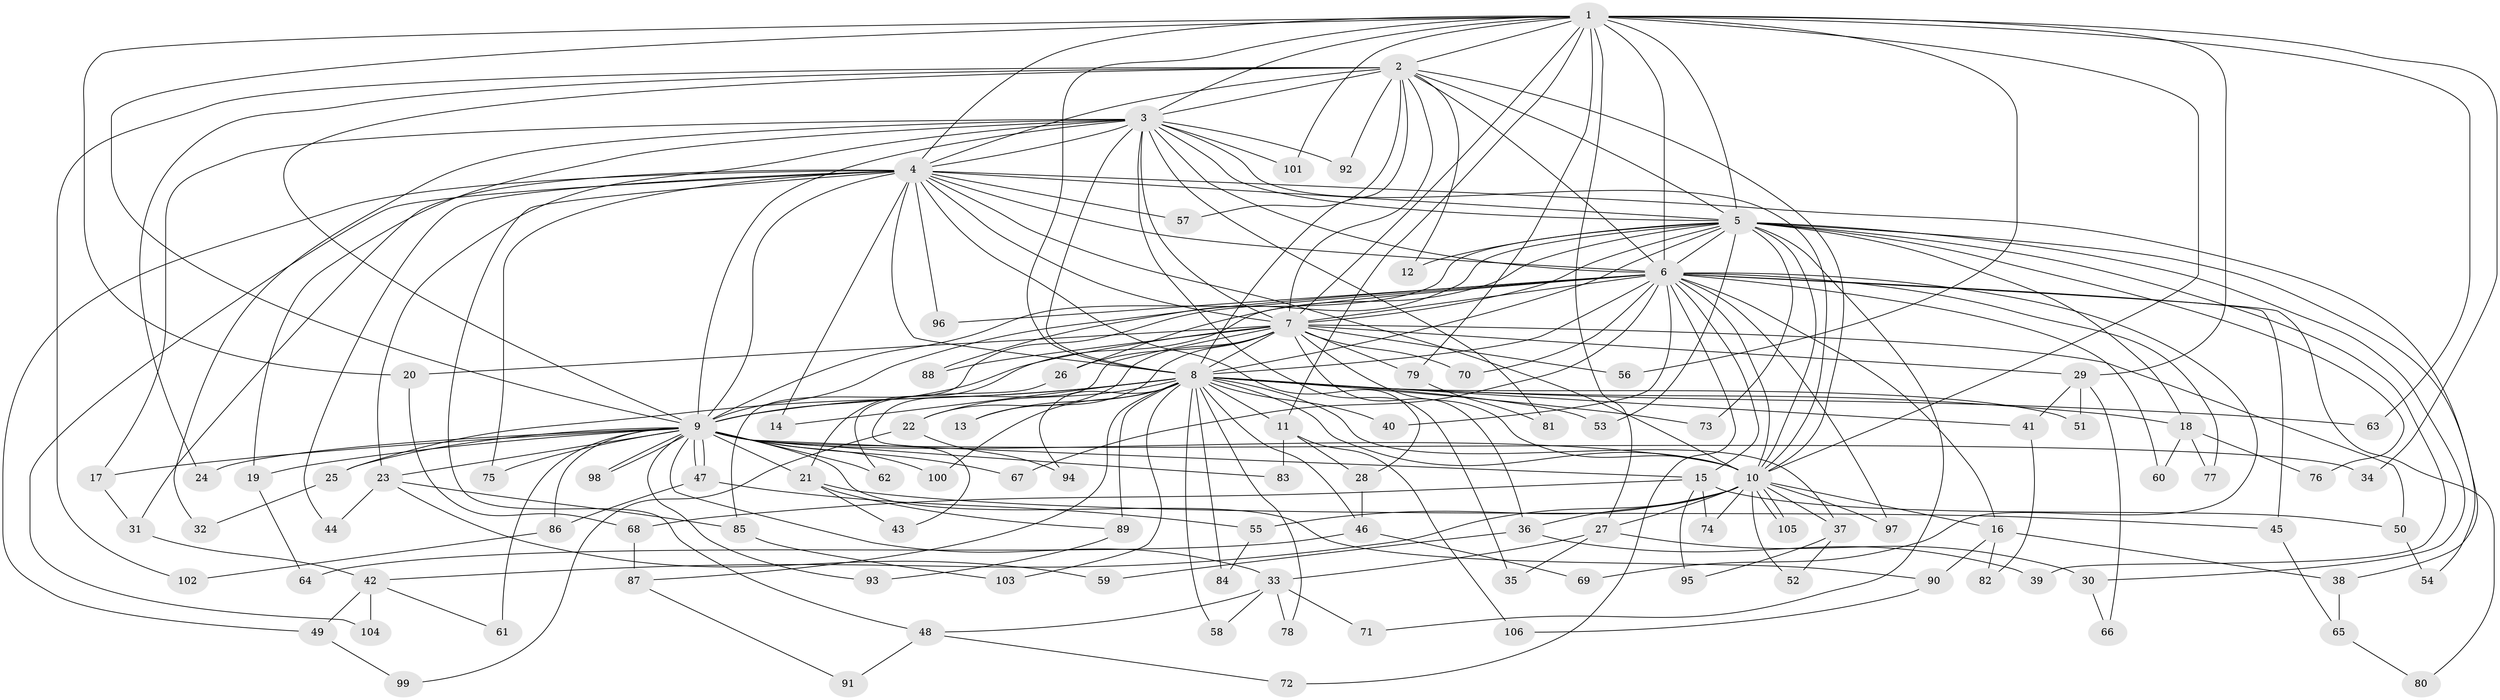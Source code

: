 // coarse degree distribution, {18: 0.012658227848101266, 23: 0.02531645569620253, 24: 0.012658227848101266, 17: 0.012658227848101266, 16: 0.012658227848101266, 29: 0.012658227848101266, 25: 0.012658227848101266, 5: 0.06329113924050633, 2: 0.5189873417721519, 3: 0.189873417721519, 4: 0.0759493670886076, 6: 0.0379746835443038, 1: 0.012658227848101266}
// Generated by graph-tools (version 1.1) at 2025/23/03/03/25 07:23:43]
// undirected, 106 vertices, 237 edges
graph export_dot {
graph [start="1"]
  node [color=gray90,style=filled];
  1;
  2;
  3;
  4;
  5;
  6;
  7;
  8;
  9;
  10;
  11;
  12;
  13;
  14;
  15;
  16;
  17;
  18;
  19;
  20;
  21;
  22;
  23;
  24;
  25;
  26;
  27;
  28;
  29;
  30;
  31;
  32;
  33;
  34;
  35;
  36;
  37;
  38;
  39;
  40;
  41;
  42;
  43;
  44;
  45;
  46;
  47;
  48;
  49;
  50;
  51;
  52;
  53;
  54;
  55;
  56;
  57;
  58;
  59;
  60;
  61;
  62;
  63;
  64;
  65;
  66;
  67;
  68;
  69;
  70;
  71;
  72;
  73;
  74;
  75;
  76;
  77;
  78;
  79;
  80;
  81;
  82;
  83;
  84;
  85;
  86;
  87;
  88;
  89;
  90;
  91;
  92;
  93;
  94;
  95;
  96;
  97;
  98;
  99;
  100;
  101;
  102;
  103;
  104;
  105;
  106;
  1 -- 2;
  1 -- 3;
  1 -- 4;
  1 -- 5;
  1 -- 6;
  1 -- 7;
  1 -- 8;
  1 -- 9;
  1 -- 10;
  1 -- 11;
  1 -- 20;
  1 -- 27;
  1 -- 29;
  1 -- 34;
  1 -- 56;
  1 -- 63;
  1 -- 79;
  1 -- 101;
  2 -- 3;
  2 -- 4;
  2 -- 5;
  2 -- 6;
  2 -- 7;
  2 -- 8;
  2 -- 9;
  2 -- 10;
  2 -- 12;
  2 -- 24;
  2 -- 57;
  2 -- 92;
  2 -- 102;
  3 -- 4;
  3 -- 5;
  3 -- 6;
  3 -- 7;
  3 -- 8;
  3 -- 9;
  3 -- 10;
  3 -- 17;
  3 -- 19;
  3 -- 23;
  3 -- 32;
  3 -- 35;
  3 -- 81;
  3 -- 92;
  3 -- 101;
  4 -- 5;
  4 -- 6;
  4 -- 7;
  4 -- 8;
  4 -- 9;
  4 -- 10;
  4 -- 14;
  4 -- 28;
  4 -- 31;
  4 -- 38;
  4 -- 44;
  4 -- 48;
  4 -- 49;
  4 -- 57;
  4 -- 75;
  4 -- 96;
  4 -- 104;
  5 -- 6;
  5 -- 7;
  5 -- 8;
  5 -- 9;
  5 -- 10;
  5 -- 12;
  5 -- 18;
  5 -- 26;
  5 -- 30;
  5 -- 39;
  5 -- 53;
  5 -- 54;
  5 -- 71;
  5 -- 73;
  5 -- 76;
  5 -- 88;
  6 -- 7;
  6 -- 8;
  6 -- 9;
  6 -- 10;
  6 -- 15;
  6 -- 16;
  6 -- 21;
  6 -- 40;
  6 -- 45;
  6 -- 60;
  6 -- 67;
  6 -- 69;
  6 -- 70;
  6 -- 72;
  6 -- 77;
  6 -- 80;
  6 -- 85;
  6 -- 96;
  6 -- 97;
  7 -- 8;
  7 -- 9;
  7 -- 10;
  7 -- 13;
  7 -- 20;
  7 -- 22;
  7 -- 26;
  7 -- 29;
  7 -- 36;
  7 -- 43;
  7 -- 50;
  7 -- 56;
  7 -- 70;
  7 -- 79;
  7 -- 88;
  8 -- 9;
  8 -- 10;
  8 -- 11;
  8 -- 13;
  8 -- 14;
  8 -- 18;
  8 -- 22;
  8 -- 25;
  8 -- 37;
  8 -- 40;
  8 -- 41;
  8 -- 46;
  8 -- 51;
  8 -- 53;
  8 -- 58;
  8 -- 63;
  8 -- 73;
  8 -- 78;
  8 -- 84;
  8 -- 87;
  8 -- 89;
  8 -- 94;
  8 -- 100;
  8 -- 103;
  9 -- 10;
  9 -- 15;
  9 -- 17;
  9 -- 19;
  9 -- 21;
  9 -- 23;
  9 -- 24;
  9 -- 25;
  9 -- 33;
  9 -- 34;
  9 -- 47;
  9 -- 47;
  9 -- 61;
  9 -- 62;
  9 -- 67;
  9 -- 75;
  9 -- 83;
  9 -- 86;
  9 -- 90;
  9 -- 93;
  9 -- 98;
  9 -- 98;
  9 -- 100;
  10 -- 16;
  10 -- 27;
  10 -- 36;
  10 -- 37;
  10 -- 42;
  10 -- 52;
  10 -- 55;
  10 -- 74;
  10 -- 97;
  10 -- 105;
  10 -- 105;
  11 -- 28;
  11 -- 83;
  11 -- 106;
  15 -- 50;
  15 -- 68;
  15 -- 74;
  15 -- 95;
  16 -- 38;
  16 -- 82;
  16 -- 90;
  17 -- 31;
  18 -- 60;
  18 -- 76;
  18 -- 77;
  19 -- 64;
  20 -- 68;
  21 -- 43;
  21 -- 45;
  21 -- 89;
  22 -- 94;
  22 -- 99;
  23 -- 44;
  23 -- 59;
  23 -- 85;
  25 -- 32;
  26 -- 62;
  27 -- 30;
  27 -- 33;
  27 -- 35;
  28 -- 46;
  29 -- 41;
  29 -- 51;
  29 -- 66;
  30 -- 66;
  31 -- 42;
  33 -- 48;
  33 -- 58;
  33 -- 71;
  33 -- 78;
  36 -- 39;
  36 -- 59;
  37 -- 52;
  37 -- 95;
  38 -- 65;
  41 -- 82;
  42 -- 49;
  42 -- 61;
  42 -- 104;
  45 -- 65;
  46 -- 64;
  46 -- 69;
  47 -- 55;
  47 -- 86;
  48 -- 72;
  48 -- 91;
  49 -- 99;
  50 -- 54;
  55 -- 84;
  65 -- 80;
  68 -- 87;
  79 -- 81;
  85 -- 103;
  86 -- 102;
  87 -- 91;
  89 -- 93;
  90 -- 106;
}
